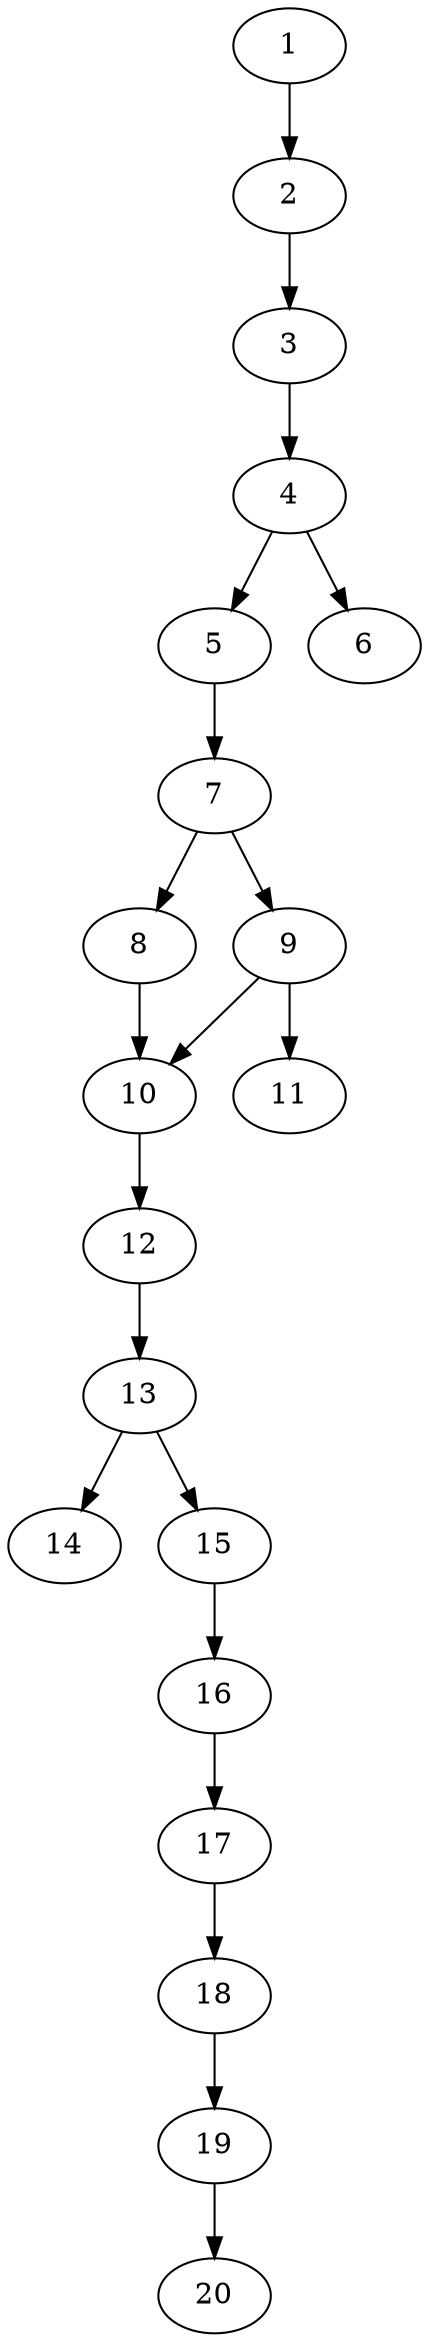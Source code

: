 // DAG automatically generated by daggen at Thu Oct  3 13:58:42 2019
// ./daggen --dot -n 20 --ccr 0.3 --fat 0.3 --regular 0.5 --density 0.9 --mindata 5242880 --maxdata 52428800 
digraph G {
  1 [size="146128213", alpha="0.10", expect_size="43838464"] 
  1 -> 2 [size ="43838464"]
  2 [size="79977813", alpha="0.16", expect_size="23993344"] 
  2 -> 3 [size ="23993344"]
  3 [size="130611200", alpha="0.07", expect_size="39183360"] 
  3 -> 4 [size ="39183360"]
  4 [size="69686613", alpha="0.10", expect_size="20905984"] 
  4 -> 5 [size ="20905984"]
  4 -> 6 [size ="20905984"]
  5 [size="72383147", alpha="0.00", expect_size="21714944"] 
  5 -> 7 [size ="21714944"]
  6 [size="100184747", alpha="0.03", expect_size="30055424"] 
  7 [size="140980907", alpha="0.05", expect_size="42294272"] 
  7 -> 8 [size ="42294272"]
  7 -> 9 [size ="42294272"]
  8 [size="77428053", alpha="0.05", expect_size="23228416"] 
  8 -> 10 [size ="23228416"]
  9 [size="83182933", alpha="0.12", expect_size="24954880"] 
  9 -> 10 [size ="24954880"]
  9 -> 11 [size ="24954880"]
  10 [size="123815253", alpha="0.19", expect_size="37144576"] 
  10 -> 12 [size ="37144576"]
  11 [size="158904320", alpha="0.01", expect_size="47671296"] 
  12 [size="80872107", alpha="0.06", expect_size="24261632"] 
  12 -> 13 [size ="24261632"]
  13 [size="50619733", alpha="0.02", expect_size="15185920"] 
  13 -> 14 [size ="15185920"]
  13 -> 15 [size ="15185920"]
  14 [size="103239680", alpha="0.13", expect_size="30971904"] 
  15 [size="26050560", alpha="0.03", expect_size="7815168"] 
  15 -> 16 [size ="7815168"]
  16 [size="26166613", alpha="0.20", expect_size="7849984"] 
  16 -> 17 [size ="7849984"]
  17 [size="51036160", alpha="0.16", expect_size="15310848"] 
  17 -> 18 [size ="15310848"]
  18 [size="87900160", alpha="0.05", expect_size="26370048"] 
  18 -> 19 [size ="26370048"]
  19 [size="128150187", alpha="0.10", expect_size="38445056"] 
  19 -> 20 [size ="38445056"]
  20 [size="64283307", alpha="0.03", expect_size="19284992"] 
}
